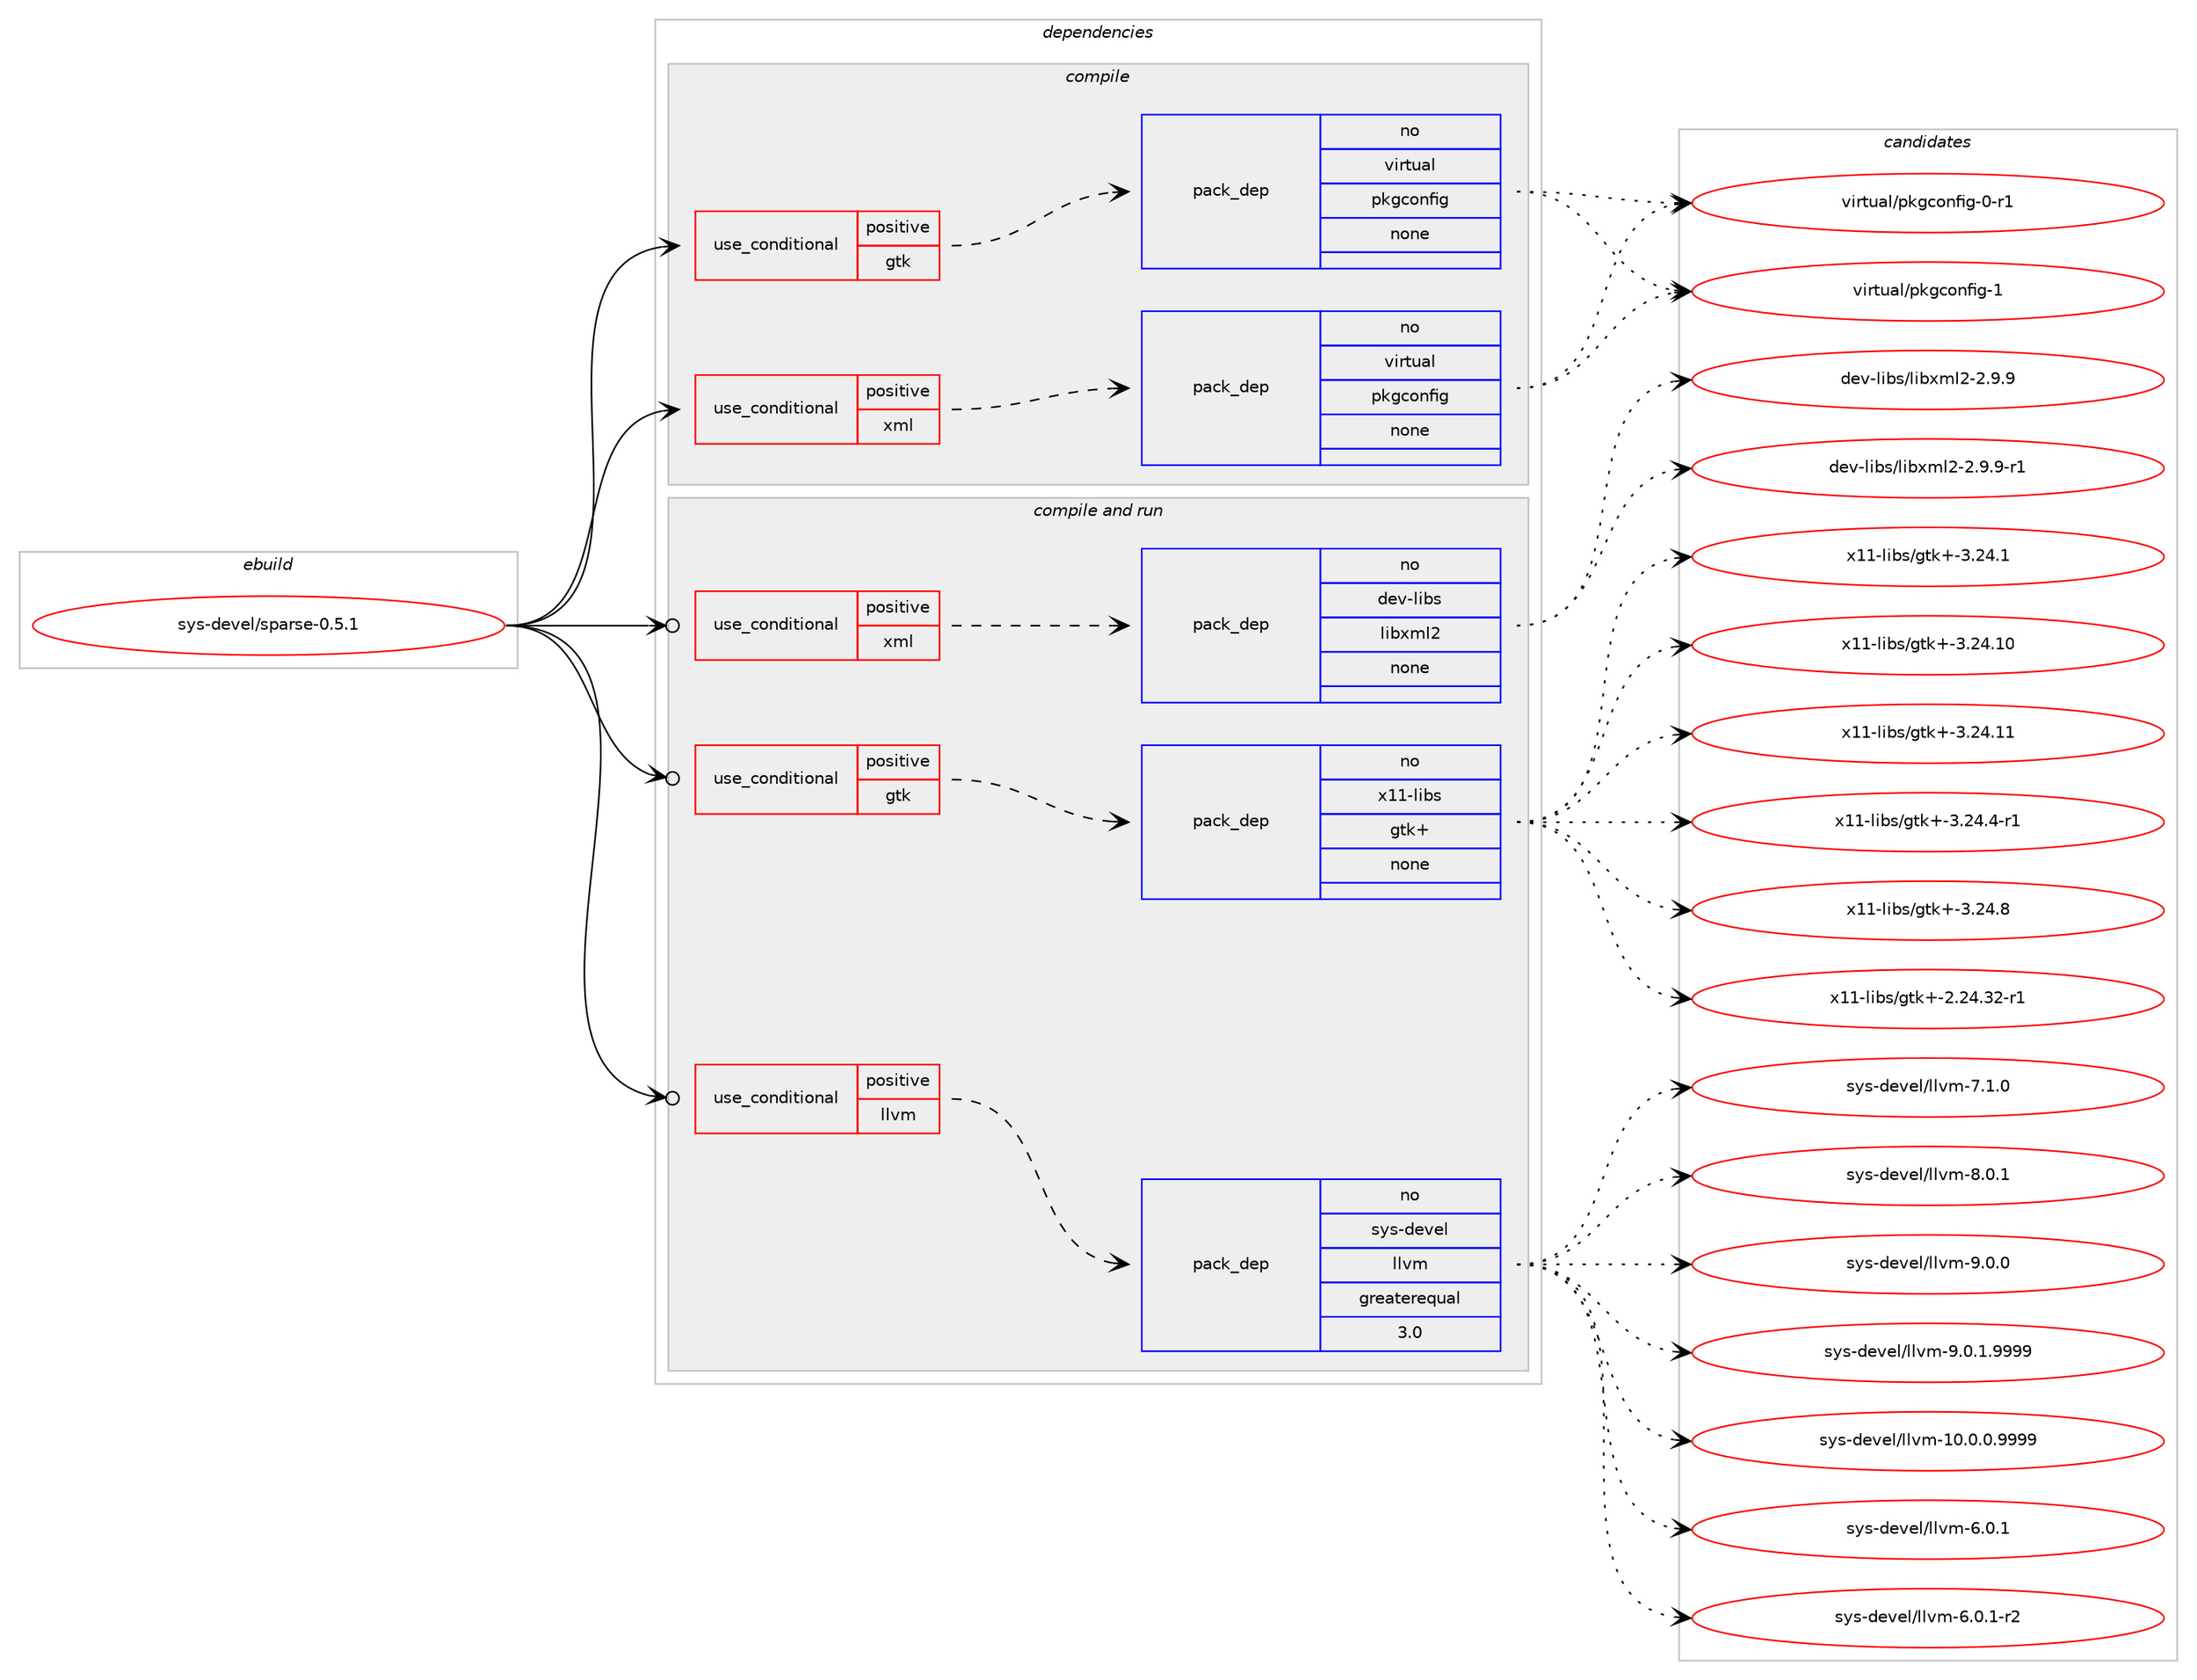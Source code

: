 digraph prolog {

# *************
# Graph options
# *************

newrank=true;
concentrate=true;
compound=true;
graph [rankdir=LR,fontname=Helvetica,fontsize=10,ranksep=1.5];#, ranksep=2.5, nodesep=0.2];
edge  [arrowhead=vee];
node  [fontname=Helvetica,fontsize=10];

# **********
# The ebuild
# **********

subgraph cluster_leftcol {
color=gray;
rank=same;
label=<<i>ebuild</i>>;
id [label="sys-devel/sparse-0.5.1", color=red, width=4, href="../sys-devel/sparse-0.5.1.svg"];
}

# ****************
# The dependencies
# ****************

subgraph cluster_midcol {
color=gray;
label=<<i>dependencies</i>>;
subgraph cluster_compile {
fillcolor="#eeeeee";
style=filled;
label=<<i>compile</i>>;
subgraph cond214093 {
dependency890750 [label=<<TABLE BORDER="0" CELLBORDER="1" CELLSPACING="0" CELLPADDING="4"><TR><TD ROWSPAN="3" CELLPADDING="10">use_conditional</TD></TR><TR><TD>positive</TD></TR><TR><TD>gtk</TD></TR></TABLE>>, shape=none, color=red];
subgraph pack661057 {
dependency890751 [label=<<TABLE BORDER="0" CELLBORDER="1" CELLSPACING="0" CELLPADDING="4" WIDTH="220"><TR><TD ROWSPAN="6" CELLPADDING="30">pack_dep</TD></TR><TR><TD WIDTH="110">no</TD></TR><TR><TD>virtual</TD></TR><TR><TD>pkgconfig</TD></TR><TR><TD>none</TD></TR><TR><TD></TD></TR></TABLE>>, shape=none, color=blue];
}
dependency890750:e -> dependency890751:w [weight=20,style="dashed",arrowhead="vee"];
}
id:e -> dependency890750:w [weight=20,style="solid",arrowhead="vee"];
subgraph cond214094 {
dependency890752 [label=<<TABLE BORDER="0" CELLBORDER="1" CELLSPACING="0" CELLPADDING="4"><TR><TD ROWSPAN="3" CELLPADDING="10">use_conditional</TD></TR><TR><TD>positive</TD></TR><TR><TD>xml</TD></TR></TABLE>>, shape=none, color=red];
subgraph pack661058 {
dependency890753 [label=<<TABLE BORDER="0" CELLBORDER="1" CELLSPACING="0" CELLPADDING="4" WIDTH="220"><TR><TD ROWSPAN="6" CELLPADDING="30">pack_dep</TD></TR><TR><TD WIDTH="110">no</TD></TR><TR><TD>virtual</TD></TR><TR><TD>pkgconfig</TD></TR><TR><TD>none</TD></TR><TR><TD></TD></TR></TABLE>>, shape=none, color=blue];
}
dependency890752:e -> dependency890753:w [weight=20,style="dashed",arrowhead="vee"];
}
id:e -> dependency890752:w [weight=20,style="solid",arrowhead="vee"];
}
subgraph cluster_compileandrun {
fillcolor="#eeeeee";
style=filled;
label=<<i>compile and run</i>>;
subgraph cond214095 {
dependency890754 [label=<<TABLE BORDER="0" CELLBORDER="1" CELLSPACING="0" CELLPADDING="4"><TR><TD ROWSPAN="3" CELLPADDING="10">use_conditional</TD></TR><TR><TD>positive</TD></TR><TR><TD>gtk</TD></TR></TABLE>>, shape=none, color=red];
subgraph pack661059 {
dependency890755 [label=<<TABLE BORDER="0" CELLBORDER="1" CELLSPACING="0" CELLPADDING="4" WIDTH="220"><TR><TD ROWSPAN="6" CELLPADDING="30">pack_dep</TD></TR><TR><TD WIDTH="110">no</TD></TR><TR><TD>x11-libs</TD></TR><TR><TD>gtk+</TD></TR><TR><TD>none</TD></TR><TR><TD></TD></TR></TABLE>>, shape=none, color=blue];
}
dependency890754:e -> dependency890755:w [weight=20,style="dashed",arrowhead="vee"];
}
id:e -> dependency890754:w [weight=20,style="solid",arrowhead="odotvee"];
subgraph cond214096 {
dependency890756 [label=<<TABLE BORDER="0" CELLBORDER="1" CELLSPACING="0" CELLPADDING="4"><TR><TD ROWSPAN="3" CELLPADDING="10">use_conditional</TD></TR><TR><TD>positive</TD></TR><TR><TD>llvm</TD></TR></TABLE>>, shape=none, color=red];
subgraph pack661060 {
dependency890757 [label=<<TABLE BORDER="0" CELLBORDER="1" CELLSPACING="0" CELLPADDING="4" WIDTH="220"><TR><TD ROWSPAN="6" CELLPADDING="30">pack_dep</TD></TR><TR><TD WIDTH="110">no</TD></TR><TR><TD>sys-devel</TD></TR><TR><TD>llvm</TD></TR><TR><TD>greaterequal</TD></TR><TR><TD>3.0</TD></TR></TABLE>>, shape=none, color=blue];
}
dependency890756:e -> dependency890757:w [weight=20,style="dashed",arrowhead="vee"];
}
id:e -> dependency890756:w [weight=20,style="solid",arrowhead="odotvee"];
subgraph cond214097 {
dependency890758 [label=<<TABLE BORDER="0" CELLBORDER="1" CELLSPACING="0" CELLPADDING="4"><TR><TD ROWSPAN="3" CELLPADDING="10">use_conditional</TD></TR><TR><TD>positive</TD></TR><TR><TD>xml</TD></TR></TABLE>>, shape=none, color=red];
subgraph pack661061 {
dependency890759 [label=<<TABLE BORDER="0" CELLBORDER="1" CELLSPACING="0" CELLPADDING="4" WIDTH="220"><TR><TD ROWSPAN="6" CELLPADDING="30">pack_dep</TD></TR><TR><TD WIDTH="110">no</TD></TR><TR><TD>dev-libs</TD></TR><TR><TD>libxml2</TD></TR><TR><TD>none</TD></TR><TR><TD></TD></TR></TABLE>>, shape=none, color=blue];
}
dependency890758:e -> dependency890759:w [weight=20,style="dashed",arrowhead="vee"];
}
id:e -> dependency890758:w [weight=20,style="solid",arrowhead="odotvee"];
}
subgraph cluster_run {
fillcolor="#eeeeee";
style=filled;
label=<<i>run</i>>;
}
}

# **************
# The candidates
# **************

subgraph cluster_choices {
rank=same;
color=gray;
label=<<i>candidates</i>>;

subgraph choice661057 {
color=black;
nodesep=1;
choice11810511411611797108471121071039911111010210510345484511449 [label="virtual/pkgconfig-0-r1", color=red, width=4,href="../virtual/pkgconfig-0-r1.svg"];
choice1181051141161179710847112107103991111101021051034549 [label="virtual/pkgconfig-1", color=red, width=4,href="../virtual/pkgconfig-1.svg"];
dependency890751:e -> choice11810511411611797108471121071039911111010210510345484511449:w [style=dotted,weight="100"];
dependency890751:e -> choice1181051141161179710847112107103991111101021051034549:w [style=dotted,weight="100"];
}
subgraph choice661058 {
color=black;
nodesep=1;
choice11810511411611797108471121071039911111010210510345484511449 [label="virtual/pkgconfig-0-r1", color=red, width=4,href="../virtual/pkgconfig-0-r1.svg"];
choice1181051141161179710847112107103991111101021051034549 [label="virtual/pkgconfig-1", color=red, width=4,href="../virtual/pkgconfig-1.svg"];
dependency890753:e -> choice11810511411611797108471121071039911111010210510345484511449:w [style=dotted,weight="100"];
dependency890753:e -> choice1181051141161179710847112107103991111101021051034549:w [style=dotted,weight="100"];
}
subgraph choice661059 {
color=black;
nodesep=1;
choice12049494510810598115471031161074345504650524651504511449 [label="x11-libs/gtk+-2.24.32-r1", color=red, width=4,href="../x11-libs/gtk+-2.24.32-r1.svg"];
choice12049494510810598115471031161074345514650524649 [label="x11-libs/gtk+-3.24.1", color=red, width=4,href="../x11-libs/gtk+-3.24.1.svg"];
choice1204949451081059811547103116107434551465052464948 [label="x11-libs/gtk+-3.24.10", color=red, width=4,href="../x11-libs/gtk+-3.24.10.svg"];
choice1204949451081059811547103116107434551465052464949 [label="x11-libs/gtk+-3.24.11", color=red, width=4,href="../x11-libs/gtk+-3.24.11.svg"];
choice120494945108105981154710311610743455146505246524511449 [label="x11-libs/gtk+-3.24.4-r1", color=red, width=4,href="../x11-libs/gtk+-3.24.4-r1.svg"];
choice12049494510810598115471031161074345514650524656 [label="x11-libs/gtk+-3.24.8", color=red, width=4,href="../x11-libs/gtk+-3.24.8.svg"];
dependency890755:e -> choice12049494510810598115471031161074345504650524651504511449:w [style=dotted,weight="100"];
dependency890755:e -> choice12049494510810598115471031161074345514650524649:w [style=dotted,weight="100"];
dependency890755:e -> choice1204949451081059811547103116107434551465052464948:w [style=dotted,weight="100"];
dependency890755:e -> choice1204949451081059811547103116107434551465052464949:w [style=dotted,weight="100"];
dependency890755:e -> choice120494945108105981154710311610743455146505246524511449:w [style=dotted,weight="100"];
dependency890755:e -> choice12049494510810598115471031161074345514650524656:w [style=dotted,weight="100"];
}
subgraph choice661060 {
color=black;
nodesep=1;
choice1151211154510010111810110847108108118109454948464846484657575757 [label="sys-devel/llvm-10.0.0.9999", color=red, width=4,href="../sys-devel/llvm-10.0.0.9999.svg"];
choice1151211154510010111810110847108108118109455446484649 [label="sys-devel/llvm-6.0.1", color=red, width=4,href="../sys-devel/llvm-6.0.1.svg"];
choice11512111545100101118101108471081081181094554464846494511450 [label="sys-devel/llvm-6.0.1-r2", color=red, width=4,href="../sys-devel/llvm-6.0.1-r2.svg"];
choice1151211154510010111810110847108108118109455546494648 [label="sys-devel/llvm-7.1.0", color=red, width=4,href="../sys-devel/llvm-7.1.0.svg"];
choice1151211154510010111810110847108108118109455646484649 [label="sys-devel/llvm-8.0.1", color=red, width=4,href="../sys-devel/llvm-8.0.1.svg"];
choice1151211154510010111810110847108108118109455746484648 [label="sys-devel/llvm-9.0.0", color=red, width=4,href="../sys-devel/llvm-9.0.0.svg"];
choice11512111545100101118101108471081081181094557464846494657575757 [label="sys-devel/llvm-9.0.1.9999", color=red, width=4,href="../sys-devel/llvm-9.0.1.9999.svg"];
dependency890757:e -> choice1151211154510010111810110847108108118109454948464846484657575757:w [style=dotted,weight="100"];
dependency890757:e -> choice1151211154510010111810110847108108118109455446484649:w [style=dotted,weight="100"];
dependency890757:e -> choice11512111545100101118101108471081081181094554464846494511450:w [style=dotted,weight="100"];
dependency890757:e -> choice1151211154510010111810110847108108118109455546494648:w [style=dotted,weight="100"];
dependency890757:e -> choice1151211154510010111810110847108108118109455646484649:w [style=dotted,weight="100"];
dependency890757:e -> choice1151211154510010111810110847108108118109455746484648:w [style=dotted,weight="100"];
dependency890757:e -> choice11512111545100101118101108471081081181094557464846494657575757:w [style=dotted,weight="100"];
}
subgraph choice661061 {
color=black;
nodesep=1;
choice1001011184510810598115471081059812010910850455046574657 [label="dev-libs/libxml2-2.9.9", color=red, width=4,href="../dev-libs/libxml2-2.9.9.svg"];
choice10010111845108105981154710810598120109108504550465746574511449 [label="dev-libs/libxml2-2.9.9-r1", color=red, width=4,href="../dev-libs/libxml2-2.9.9-r1.svg"];
dependency890759:e -> choice1001011184510810598115471081059812010910850455046574657:w [style=dotted,weight="100"];
dependency890759:e -> choice10010111845108105981154710810598120109108504550465746574511449:w [style=dotted,weight="100"];
}
}

}
